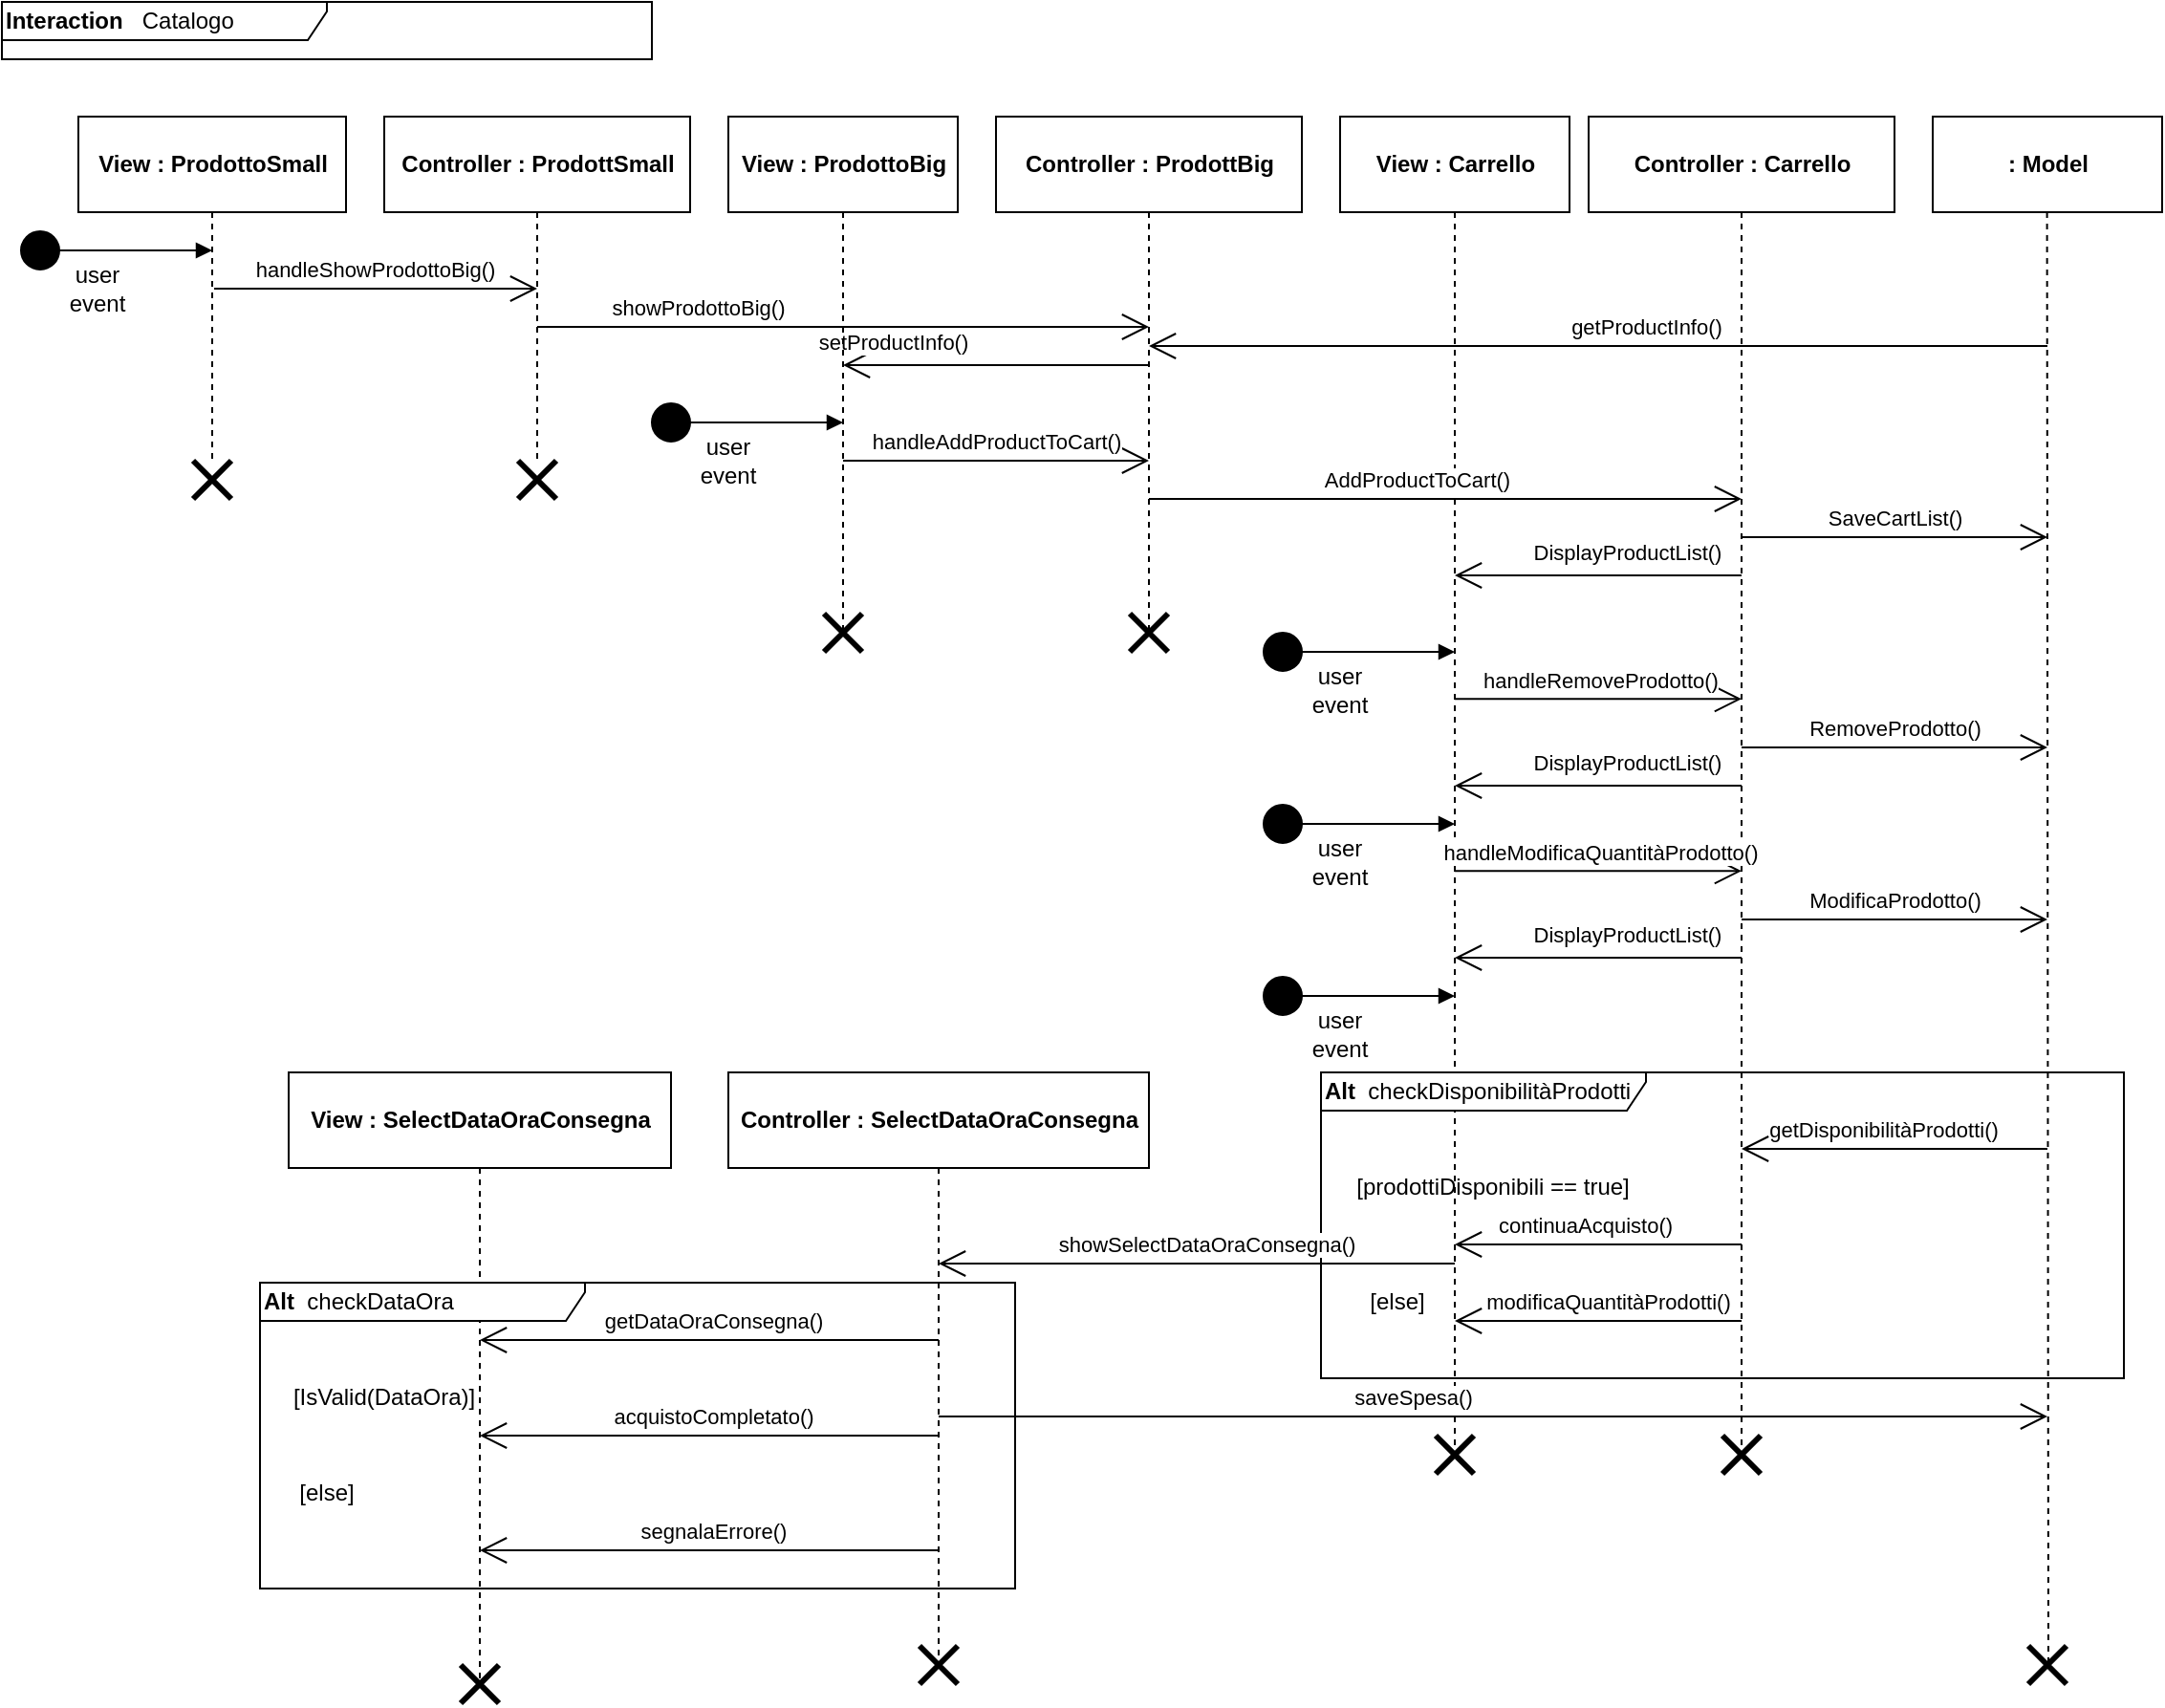 <mxfile version="13.4.2" type="device"><diagram name="Page-1" id="13e1069c-82ec-6db2-03f1-153e76fe0fe0"><mxGraphModel dx="1936" dy="900" grid="1" gridSize="10" guides="1" tooltips="1" connect="1" arrows="1" fold="1" page="1" pageScale="1" pageWidth="1100" pageHeight="850" background="#ffffff" math="0" shadow="0"><root><mxCell id="0"/><mxCell id="1" parent="0"/><mxCell id="kP78xdsFcmrVwoQOfYKP-19" value="&lt;b&gt;Interaction&amp;nbsp;&amp;nbsp;&lt;/b&gt; Catalogo" style="shape=umlFrame;whiteSpace=wrap;html=1;width=170;height=20;align=left;" vertex="1" parent="1"><mxGeometry width="340" height="30" as="geometry"/></mxCell><mxCell id="kP78xdsFcmrVwoQOfYKP-22" value="&lt;b&gt;View : ProdottoSmall&lt;/b&gt;" style="html=1;" vertex="1" parent="1"><mxGeometry x="40" y="60" width="140" height="50" as="geometry"/></mxCell><mxCell id="kP78xdsFcmrVwoQOfYKP-23" value="&lt;b&gt;View : Carrello&lt;/b&gt;" style="html=1;" vertex="1" parent="1"><mxGeometry x="700" y="60" width="120" height="50" as="geometry"/></mxCell><mxCell id="kP78xdsFcmrVwoQOfYKP-24" value="" style="endArrow=none;dashed=1;html=1;exitX=0.5;exitY=1;exitDx=0;exitDy=0;" edge="1" parent="1" source="kP78xdsFcmrVwoQOfYKP-23"><mxGeometry width="50" height="50" relative="1" as="geometry"><mxPoint x="597" y="147" as="sourcePoint"/><mxPoint x="760" y="760" as="targetPoint"/></mxGeometry></mxCell><mxCell id="kP78xdsFcmrVwoQOfYKP-27" value="" style="shape=mxgraph.bpmn.shape;html=1;verticalLabelPosition=bottom;labelBackgroundColor=#ffffff;verticalAlign=top;align=center;perimeter=ellipsePerimeter;outlineConnect=0;outline=standard;symbol=general;fillColor=#000000;" vertex="1" parent="1"><mxGeometry x="10" y="120" width="20" height="20" as="geometry"/></mxCell><mxCell id="kP78xdsFcmrVwoQOfYKP-28" value="&lt;div&gt;user event&lt;/div&gt;" style="text;html=1;strokeColor=none;fillColor=none;align=center;verticalAlign=middle;whiteSpace=wrap;rounded=0;" vertex="1" parent="1"><mxGeometry x="30" y="140" width="40" height="20" as="geometry"/></mxCell><mxCell id="kP78xdsFcmrVwoQOfYKP-30" value="&lt;b&gt;Controller : ProdottSmall &lt;/b&gt;" style="html=1;" vertex="1" parent="1"><mxGeometry x="200" y="60" width="160" height="50" as="geometry"/></mxCell><mxCell id="kP78xdsFcmrVwoQOfYKP-31" value="" style="endArrow=open;endFill=1;endSize=12;html=1;" edge="1" parent="1"><mxGeometry width="160" relative="1" as="geometry"><mxPoint x="111" y="150" as="sourcePoint"/><mxPoint x="280" y="150" as="targetPoint"/></mxGeometry></mxCell><mxCell id="kP78xdsFcmrVwoQOfYKP-32" value="handleShowProdottoBig()" style="edgeLabel;html=1;align=center;verticalAlign=middle;resizable=0;points=[];" vertex="1" connectable="0" parent="kP78xdsFcmrVwoQOfYKP-31"><mxGeometry x="-0.2" y="-1" relative="1" as="geometry"><mxPoint x="15.86" y="-11" as="offset"/></mxGeometry></mxCell><mxCell id="kP78xdsFcmrVwoQOfYKP-33" value="" style="html=1;verticalAlign=bottom;endArrow=block;exitX=1;exitY=0.5;exitDx=0;exitDy=0;" edge="1" parent="1" source="kP78xdsFcmrVwoQOfYKP-27"><mxGeometry width="80" relative="1" as="geometry"><mxPoint x="80" y="140" as="sourcePoint"/><mxPoint x="110" y="130" as="targetPoint"/></mxGeometry></mxCell><mxCell id="kP78xdsFcmrVwoQOfYKP-34" value="" style="shape=umlDestroy;whiteSpace=wrap;html=1;strokeWidth=3;fillColor=#000000;" vertex="1" parent="1"><mxGeometry x="100" y="240" width="20" height="20" as="geometry"/></mxCell><mxCell id="kP78xdsFcmrVwoQOfYKP-35" value="" style="endArrow=none;dashed=1;html=1;exitX=0.5;exitY=1;exitDx=0;exitDy=0;" edge="1" parent="1" source="kP78xdsFcmrVwoQOfYKP-22" target="kP78xdsFcmrVwoQOfYKP-34"><mxGeometry width="50" height="50" relative="1" as="geometry"><mxPoint x="114" y="150" as="sourcePoint"/><mxPoint x="114" y="160" as="targetPoint"/></mxGeometry></mxCell><mxCell id="kP78xdsFcmrVwoQOfYKP-37" value="&lt;div&gt;&lt;b&gt;: Model&lt;/b&gt;&lt;/div&gt;" style="html=1;" vertex="1" parent="1"><mxGeometry x="1010" y="60" width="120" height="50" as="geometry"/></mxCell><mxCell id="kP78xdsFcmrVwoQOfYKP-39" value="&lt;b&gt;View : ProdottoBig&lt;/b&gt;" style="html=1;" vertex="1" parent="1"><mxGeometry x="380" y="60" width="120" height="50" as="geometry"/></mxCell><mxCell id="kP78xdsFcmrVwoQOfYKP-42" value="" style="endArrow=none;dashed=1;html=1;exitX=0.5;exitY=1;exitDx=0;exitDy=0;" edge="1" parent="1" source="kP78xdsFcmrVwoQOfYKP-43"><mxGeometry width="50" height="50" relative="1" as="geometry"><mxPoint x="548.64" y="110" as="sourcePoint"/><mxPoint x="600" y="330" as="targetPoint"/></mxGeometry></mxCell><mxCell id="kP78xdsFcmrVwoQOfYKP-43" value="&lt;b&gt;Controller : ProdottBig &lt;/b&gt;" style="html=1;" vertex="1" parent="1"><mxGeometry x="520" y="60" width="160" height="50" as="geometry"/></mxCell><mxCell id="kP78xdsFcmrVwoQOfYKP-44" value="" style="endArrow=open;endFill=1;endSize=12;html=1;" edge="1" parent="1"><mxGeometry width="160" relative="1" as="geometry"><mxPoint x="600" y="190" as="sourcePoint"/><mxPoint x="440" y="190" as="targetPoint"/></mxGeometry></mxCell><mxCell id="kP78xdsFcmrVwoQOfYKP-45" value="setProductInfo()" style="edgeLabel;html=1;align=center;verticalAlign=middle;resizable=0;points=[];" vertex="1" connectable="0" parent="kP78xdsFcmrVwoQOfYKP-44"><mxGeometry x="-0.2" y="-1" relative="1" as="geometry"><mxPoint x="-70" y="-11" as="offset"/></mxGeometry></mxCell><mxCell id="kP78xdsFcmrVwoQOfYKP-47" value="" style="shape=umlDestroy;whiteSpace=wrap;html=1;strokeWidth=3;fillColor=#000000;" vertex="1" parent="1"><mxGeometry x="430" y="320" width="20" height="20" as="geometry"/></mxCell><mxCell id="kP78xdsFcmrVwoQOfYKP-48" value="" style="endArrow=none;dashed=1;html=1;exitX=0.5;exitY=1;exitDx=0;exitDy=0;" edge="1" parent="1" source="kP78xdsFcmrVwoQOfYKP-39"><mxGeometry width="50" height="50" relative="1" as="geometry"><mxPoint x="444" y="150" as="sourcePoint"/><mxPoint x="440" y="330" as="targetPoint"/></mxGeometry></mxCell><mxCell id="kP78xdsFcmrVwoQOfYKP-49" value="" style="endArrow=open;endFill=1;endSize=12;html=1;" edge="1" parent="1"><mxGeometry width="160" relative="1" as="geometry"><mxPoint x="280" y="170" as="sourcePoint"/><mxPoint x="600" y="170" as="targetPoint"/></mxGeometry></mxCell><mxCell id="kP78xdsFcmrVwoQOfYKP-50" value="showProdottoBig()" style="edgeLabel;html=1;align=center;verticalAlign=middle;resizable=0;points=[];" vertex="1" connectable="0" parent="kP78xdsFcmrVwoQOfYKP-49"><mxGeometry x="-0.2" y="-1" relative="1" as="geometry"><mxPoint x="-44.14" y="-11" as="offset"/></mxGeometry></mxCell><mxCell id="kP78xdsFcmrVwoQOfYKP-51" value="" style="endArrow=none;dashed=1;html=1;exitX=0.5;exitY=1;exitDx=0;exitDy=0;entryX=0.525;entryY=0.433;entryDx=0;entryDy=0;entryPerimeter=0;" edge="1" parent="1" target="kP78xdsFcmrVwoQOfYKP-114"><mxGeometry width="50" height="50" relative="1" as="geometry"><mxPoint x="1069.8" y="110" as="sourcePoint"/><mxPoint x="1070" y="750" as="targetPoint"/></mxGeometry></mxCell><mxCell id="kP78xdsFcmrVwoQOfYKP-52" value="" style="endArrow=open;endFill=1;endSize=12;html=1;" edge="1" parent="1"><mxGeometry width="160" relative="1" as="geometry"><mxPoint x="1070" y="180" as="sourcePoint"/><mxPoint x="600" y="180" as="targetPoint"/></mxGeometry></mxCell><mxCell id="kP78xdsFcmrVwoQOfYKP-53" value="getProductInfo()" style="edgeLabel;html=1;align=center;verticalAlign=middle;resizable=0;points=[];" vertex="1" connectable="0" parent="kP78xdsFcmrVwoQOfYKP-52"><mxGeometry x="-0.2" y="-1" relative="1" as="geometry"><mxPoint x="-22" y="-9" as="offset"/></mxGeometry></mxCell><mxCell id="kP78xdsFcmrVwoQOfYKP-54" value="" style="endArrow=none;dashed=1;html=1;exitX=0.5;exitY=1;exitDx=0;exitDy=0;" edge="1" parent="1" source="kP78xdsFcmrVwoQOfYKP-55"><mxGeometry width="50" height="50" relative="1" as="geometry"><mxPoint x="858.64" y="110" as="sourcePoint"/><mxPoint x="910" y="760" as="targetPoint"/></mxGeometry></mxCell><mxCell id="kP78xdsFcmrVwoQOfYKP-55" value="&lt;b&gt;Controller : Carrello &lt;/b&gt;" style="html=1;" vertex="1" parent="1"><mxGeometry x="830" y="60" width="160" height="50" as="geometry"/></mxCell><mxCell id="kP78xdsFcmrVwoQOfYKP-57" value="" style="endArrow=open;endFill=1;endSize=12;html=1;" edge="1" parent="1"><mxGeometry width="160" relative="1" as="geometry"><mxPoint x="440" y="240" as="sourcePoint"/><mxPoint x="600" y="240" as="targetPoint"/></mxGeometry></mxCell><mxCell id="kP78xdsFcmrVwoQOfYKP-58" value="handleAddProductToCart()" style="edgeLabel;html=1;align=center;verticalAlign=middle;resizable=0;points=[];" vertex="1" connectable="0" parent="kP78xdsFcmrVwoQOfYKP-57"><mxGeometry x="-0.2" y="-1" relative="1" as="geometry"><mxPoint x="15.86" y="-11" as="offset"/></mxGeometry></mxCell><mxCell id="kP78xdsFcmrVwoQOfYKP-59" value="" style="endArrow=open;endFill=1;endSize=12;html=1;" edge="1" parent="1"><mxGeometry width="160" relative="1" as="geometry"><mxPoint x="600" y="260" as="sourcePoint"/><mxPoint x="910" y="260" as="targetPoint"/></mxGeometry></mxCell><mxCell id="kP78xdsFcmrVwoQOfYKP-60" value="AddProductToCart()" style="edgeLabel;html=1;align=center;verticalAlign=middle;resizable=0;points=[];" vertex="1" connectable="0" parent="kP78xdsFcmrVwoQOfYKP-59"><mxGeometry x="-0.2" y="-1" relative="1" as="geometry"><mxPoint x="15.86" y="-11" as="offset"/></mxGeometry></mxCell><mxCell id="kP78xdsFcmrVwoQOfYKP-61" value="" style="endArrow=open;endFill=1;endSize=12;html=1;" edge="1" parent="1"><mxGeometry width="160" relative="1" as="geometry"><mxPoint x="910" y="280" as="sourcePoint"/><mxPoint x="1070" y="280" as="targetPoint"/></mxGeometry></mxCell><mxCell id="kP78xdsFcmrVwoQOfYKP-62" value="SaveCartList()" style="edgeLabel;html=1;align=center;verticalAlign=middle;resizable=0;points=[];" vertex="1" connectable="0" parent="kP78xdsFcmrVwoQOfYKP-61"><mxGeometry x="-0.2" y="-1" relative="1" as="geometry"><mxPoint x="15.86" y="-11" as="offset"/></mxGeometry></mxCell><mxCell id="kP78xdsFcmrVwoQOfYKP-63" value="" style="endArrow=open;endFill=1;endSize=12;html=1;" edge="1" parent="1"><mxGeometry width="160" relative="1" as="geometry"><mxPoint x="910" y="300" as="sourcePoint"/><mxPoint x="760" y="300" as="targetPoint"/></mxGeometry></mxCell><mxCell id="kP78xdsFcmrVwoQOfYKP-64" value="DisplayProductList()" style="edgeLabel;html=1;align=center;verticalAlign=middle;resizable=0;points=[];" vertex="1" connectable="0" parent="kP78xdsFcmrVwoQOfYKP-63"><mxGeometry x="-0.2" y="-1" relative="1" as="geometry"><mxPoint y="-11" as="offset"/></mxGeometry></mxCell><mxCell id="kP78xdsFcmrVwoQOfYKP-65" value="" style="endArrow=open;endFill=1;endSize=12;html=1;" edge="1" parent="1"><mxGeometry width="160" relative="1" as="geometry"><mxPoint x="760" y="364.66" as="sourcePoint"/><mxPoint x="910" y="364.66" as="targetPoint"/></mxGeometry></mxCell><mxCell id="kP78xdsFcmrVwoQOfYKP-66" value="handleRemoveProdotto()" style="edgeLabel;html=1;align=center;verticalAlign=middle;resizable=0;points=[];" vertex="1" connectable="0" parent="kP78xdsFcmrVwoQOfYKP-65"><mxGeometry x="-0.2" y="-1" relative="1" as="geometry"><mxPoint x="15.86" y="-11" as="offset"/></mxGeometry></mxCell><mxCell id="kP78xdsFcmrVwoQOfYKP-69" value="" style="shape=mxgraph.bpmn.shape;html=1;verticalLabelPosition=bottom;labelBackgroundColor=#ffffff;verticalAlign=top;align=center;perimeter=ellipsePerimeter;outlineConnect=0;outline=standard;symbol=general;fillColor=#000000;" vertex="1" parent="1"><mxGeometry x="340" y="210" width="20" height="20" as="geometry"/></mxCell><mxCell id="kP78xdsFcmrVwoQOfYKP-70" value="&lt;div&gt;user event&lt;/div&gt;" style="text;html=1;strokeColor=none;fillColor=none;align=center;verticalAlign=middle;whiteSpace=wrap;rounded=0;" vertex="1" parent="1"><mxGeometry x="360" y="230" width="40" height="20" as="geometry"/></mxCell><mxCell id="kP78xdsFcmrVwoQOfYKP-71" value="" style="html=1;verticalAlign=bottom;endArrow=block;exitX=1;exitY=0.5;exitDx=0;exitDy=0;" edge="1" parent="1" source="kP78xdsFcmrVwoQOfYKP-69"><mxGeometry width="80" relative="1" as="geometry"><mxPoint x="410" y="230" as="sourcePoint"/><mxPoint x="440" y="220" as="targetPoint"/></mxGeometry></mxCell><mxCell id="kP78xdsFcmrVwoQOfYKP-72" value="&lt;b&gt;Alt&amp;nbsp; &lt;/b&gt;checkDisponibilitàProdotti" style="shape=umlFrame;whiteSpace=wrap;html=1;width=170;height=20;align=left;" vertex="1" parent="1"><mxGeometry x="690" y="560" width="420" height="160" as="geometry"/></mxCell><mxCell id="kP78xdsFcmrVwoQOfYKP-73" value="[prodottiDisponibili == true]" style="text;html=1;strokeColor=none;fillColor=none;align=center;verticalAlign=middle;whiteSpace=wrap;rounded=0;" vertex="1" parent="1"><mxGeometry x="700" y="610" width="160" height="20" as="geometry"/></mxCell><mxCell id="kP78xdsFcmrVwoQOfYKP-74" value="" style="endArrow=open;endFill=1;endSize=12;html=1;" edge="1" parent="1"><mxGeometry width="160" relative="1" as="geometry"><mxPoint x="1070" y="600" as="sourcePoint"/><mxPoint x="910" y="600" as="targetPoint"/></mxGeometry></mxCell><mxCell id="kP78xdsFcmrVwoQOfYKP-75" value="getDisponibilitàProdotti()" style="edgeLabel;html=1;align=center;verticalAlign=middle;resizable=0;points=[];" vertex="1" connectable="0" parent="kP78xdsFcmrVwoQOfYKP-74"><mxGeometry x="-0.2" y="-1" relative="1" as="geometry"><mxPoint x="-22" y="-9" as="offset"/></mxGeometry></mxCell><mxCell id="kP78xdsFcmrVwoQOfYKP-76" value="" style="endArrow=open;endFill=1;endSize=12;html=1;" edge="1" parent="1"><mxGeometry width="160" relative="1" as="geometry"><mxPoint x="910" y="650" as="sourcePoint"/><mxPoint x="760" y="650" as="targetPoint"/></mxGeometry></mxCell><mxCell id="kP78xdsFcmrVwoQOfYKP-77" value="continuaAcquisto()" style="edgeLabel;html=1;align=center;verticalAlign=middle;resizable=0;points=[];" vertex="1" connectable="0" parent="kP78xdsFcmrVwoQOfYKP-76"><mxGeometry x="-0.2" y="-1" relative="1" as="geometry"><mxPoint x="-22" y="-9" as="offset"/></mxGeometry></mxCell><mxCell id="kP78xdsFcmrVwoQOfYKP-78" value="[else]" style="text;html=1;strokeColor=none;fillColor=none;align=center;verticalAlign=middle;whiteSpace=wrap;rounded=0;" vertex="1" parent="1"><mxGeometry x="710" y="670" width="40" height="20" as="geometry"/></mxCell><mxCell id="kP78xdsFcmrVwoQOfYKP-79" value="" style="endArrow=open;endFill=1;endSize=12;html=1;" edge="1" parent="1"><mxGeometry width="160" relative="1" as="geometry"><mxPoint x="910" y="690" as="sourcePoint"/><mxPoint x="760" y="690" as="targetPoint"/></mxGeometry></mxCell><mxCell id="kP78xdsFcmrVwoQOfYKP-80" value="modificaQuantitàProdotti()" style="edgeLabel;html=1;align=center;verticalAlign=middle;resizable=0;points=[];" vertex="1" connectable="0" parent="kP78xdsFcmrVwoQOfYKP-79"><mxGeometry x="-0.2" y="-1" relative="1" as="geometry"><mxPoint x="-10" y="-9" as="offset"/></mxGeometry></mxCell><mxCell id="kP78xdsFcmrVwoQOfYKP-81" value="" style="shape=mxgraph.bpmn.shape;html=1;verticalLabelPosition=bottom;labelBackgroundColor=#ffffff;verticalAlign=top;align=center;perimeter=ellipsePerimeter;outlineConnect=0;outline=standard;symbol=general;fillColor=#000000;" vertex="1" parent="1"><mxGeometry x="660" y="510" width="20" height="20" as="geometry"/></mxCell><mxCell id="kP78xdsFcmrVwoQOfYKP-82" value="&lt;div&gt;user event&lt;/div&gt;" style="text;html=1;strokeColor=none;fillColor=none;align=center;verticalAlign=middle;whiteSpace=wrap;rounded=0;" vertex="1" parent="1"><mxGeometry x="680" y="530" width="40" height="20" as="geometry"/></mxCell><mxCell id="kP78xdsFcmrVwoQOfYKP-83" value="" style="html=1;verticalAlign=bottom;endArrow=block;exitX=1;exitY=0.5;exitDx=0;exitDy=0;" edge="1" parent="1" source="kP78xdsFcmrVwoQOfYKP-81"><mxGeometry width="80" relative="1" as="geometry"><mxPoint x="730" y="530" as="sourcePoint"/><mxPoint x="760" y="520" as="targetPoint"/></mxGeometry></mxCell><mxCell id="kP78xdsFcmrVwoQOfYKP-84" value="" style="shape=mxgraph.bpmn.shape;html=1;verticalLabelPosition=bottom;labelBackgroundColor=#ffffff;verticalAlign=top;align=center;perimeter=ellipsePerimeter;outlineConnect=0;outline=standard;symbol=general;fillColor=#000000;" vertex="1" parent="1"><mxGeometry x="660" y="330" width="20" height="20" as="geometry"/></mxCell><mxCell id="kP78xdsFcmrVwoQOfYKP-85" value="&lt;div&gt;user event&lt;/div&gt;" style="text;html=1;strokeColor=none;fillColor=none;align=center;verticalAlign=middle;whiteSpace=wrap;rounded=0;" vertex="1" parent="1"><mxGeometry x="680" y="350" width="40" height="20" as="geometry"/></mxCell><mxCell id="kP78xdsFcmrVwoQOfYKP-86" value="" style="html=1;verticalAlign=bottom;endArrow=block;exitX=1;exitY=0.5;exitDx=0;exitDy=0;" edge="1" parent="1" source="kP78xdsFcmrVwoQOfYKP-84"><mxGeometry width="80" relative="1" as="geometry"><mxPoint x="730" y="350" as="sourcePoint"/><mxPoint x="760" y="340" as="targetPoint"/></mxGeometry></mxCell><mxCell id="kP78xdsFcmrVwoQOfYKP-87" value="" style="endArrow=open;endFill=1;endSize=12;html=1;" edge="1" parent="1"><mxGeometry width="160" relative="1" as="geometry"><mxPoint x="910.0" y="390.0" as="sourcePoint"/><mxPoint x="1070" y="390" as="targetPoint"/></mxGeometry></mxCell><mxCell id="kP78xdsFcmrVwoQOfYKP-88" value="RemoveProdotto()" style="edgeLabel;html=1;align=center;verticalAlign=middle;resizable=0;points=[];" vertex="1" connectable="0" parent="kP78xdsFcmrVwoQOfYKP-87"><mxGeometry x="-0.2" y="-1" relative="1" as="geometry"><mxPoint x="15.86" y="-11" as="offset"/></mxGeometry></mxCell><mxCell id="kP78xdsFcmrVwoQOfYKP-89" value="" style="endArrow=open;endFill=1;endSize=12;html=1;" edge="1" parent="1"><mxGeometry width="160" relative="1" as="geometry"><mxPoint x="910" y="410" as="sourcePoint"/><mxPoint x="760.0" y="410" as="targetPoint"/></mxGeometry></mxCell><mxCell id="kP78xdsFcmrVwoQOfYKP-90" value="DisplayProductList()" style="edgeLabel;html=1;align=center;verticalAlign=middle;resizable=0;points=[];" vertex="1" connectable="0" parent="kP78xdsFcmrVwoQOfYKP-89"><mxGeometry x="-0.2" y="-1" relative="1" as="geometry"><mxPoint y="-11" as="offset"/></mxGeometry></mxCell><mxCell id="kP78xdsFcmrVwoQOfYKP-91" value="" style="endArrow=open;endFill=1;endSize=12;html=1;" edge="1" parent="1"><mxGeometry width="160" relative="1" as="geometry"><mxPoint x="760.0" y="454.66" as="sourcePoint"/><mxPoint x="910" y="454.66" as="targetPoint"/></mxGeometry></mxCell><mxCell id="kP78xdsFcmrVwoQOfYKP-92" value="handleModificaQuantitàProdotto()" style="edgeLabel;html=1;align=center;verticalAlign=middle;resizable=0;points=[];" vertex="1" connectable="0" parent="kP78xdsFcmrVwoQOfYKP-91"><mxGeometry x="-0.2" y="-1" relative="1" as="geometry"><mxPoint x="15.86" y="-11" as="offset"/></mxGeometry></mxCell><mxCell id="kP78xdsFcmrVwoQOfYKP-93" value="" style="shape=mxgraph.bpmn.shape;html=1;verticalLabelPosition=bottom;labelBackgroundColor=#ffffff;verticalAlign=top;align=center;perimeter=ellipsePerimeter;outlineConnect=0;outline=standard;symbol=general;fillColor=#000000;" vertex="1" parent="1"><mxGeometry x="660" y="420" width="20" height="20" as="geometry"/></mxCell><mxCell id="kP78xdsFcmrVwoQOfYKP-94" value="&lt;div&gt;user event&lt;/div&gt;" style="text;html=1;strokeColor=none;fillColor=none;align=center;verticalAlign=middle;whiteSpace=wrap;rounded=0;" vertex="1" parent="1"><mxGeometry x="680" y="440" width="40" height="20" as="geometry"/></mxCell><mxCell id="kP78xdsFcmrVwoQOfYKP-95" value="" style="html=1;verticalAlign=bottom;endArrow=block;exitX=1;exitY=0.5;exitDx=0;exitDy=0;" edge="1" parent="1" source="kP78xdsFcmrVwoQOfYKP-93"><mxGeometry width="80" relative="1" as="geometry"><mxPoint x="730" y="440" as="sourcePoint"/><mxPoint x="760.0" y="430" as="targetPoint"/></mxGeometry></mxCell><mxCell id="kP78xdsFcmrVwoQOfYKP-96" value="" style="endArrow=open;endFill=1;endSize=12;html=1;" edge="1" parent="1"><mxGeometry width="160" relative="1" as="geometry"><mxPoint x="910" y="480" as="sourcePoint"/><mxPoint x="1070" y="480" as="targetPoint"/></mxGeometry></mxCell><mxCell id="kP78xdsFcmrVwoQOfYKP-97" value="ModificaProdotto()" style="edgeLabel;html=1;align=center;verticalAlign=middle;resizable=0;points=[];" vertex="1" connectable="0" parent="kP78xdsFcmrVwoQOfYKP-96"><mxGeometry x="-0.2" y="-1" relative="1" as="geometry"><mxPoint x="15.86" y="-11" as="offset"/></mxGeometry></mxCell><mxCell id="kP78xdsFcmrVwoQOfYKP-98" value="" style="endArrow=open;endFill=1;endSize=12;html=1;" edge="1" parent="1"><mxGeometry width="160" relative="1" as="geometry"><mxPoint x="910" y="500" as="sourcePoint"/><mxPoint x="760.0" y="500" as="targetPoint"/></mxGeometry></mxCell><mxCell id="kP78xdsFcmrVwoQOfYKP-99" value="DisplayProductList()" style="edgeLabel;html=1;align=center;verticalAlign=middle;resizable=0;points=[];" vertex="1" connectable="0" parent="kP78xdsFcmrVwoQOfYKP-98"><mxGeometry x="-0.2" y="-1" relative="1" as="geometry"><mxPoint y="-11" as="offset"/></mxGeometry></mxCell><mxCell id="kP78xdsFcmrVwoQOfYKP-101" value="" style="endArrow=none;dashed=1;html=1;exitX=0.5;exitY=1;exitDx=0;exitDy=0;" edge="1" parent="1" source="kP78xdsFcmrVwoQOfYKP-30"><mxGeometry width="50" height="50" relative="1" as="geometry"><mxPoint x="280" y="110" as="sourcePoint"/><mxPoint x="280" y="240" as="targetPoint"/></mxGeometry></mxCell><mxCell id="kP78xdsFcmrVwoQOfYKP-102" value="" style="shape=umlDestroy;whiteSpace=wrap;html=1;strokeWidth=3;fillColor=#000000;" vertex="1" parent="1"><mxGeometry x="270" y="240" width="20" height="20" as="geometry"/></mxCell><mxCell id="kP78xdsFcmrVwoQOfYKP-103" value="" style="shape=umlDestroy;whiteSpace=wrap;html=1;strokeWidth=3;fillColor=#000000;" vertex="1" parent="1"><mxGeometry x="590" y="320" width="20" height="20" as="geometry"/></mxCell><mxCell id="kP78xdsFcmrVwoQOfYKP-104" value="&lt;b&gt;View : SelectDataOraConsegna&lt;br&gt;&lt;/b&gt;" style="html=1;" vertex="1" parent="1"><mxGeometry x="150" y="560" width="200" height="50" as="geometry"/></mxCell><mxCell id="kP78xdsFcmrVwoQOfYKP-105" value="&lt;b&gt;Controller : &lt;/b&gt;&lt;b&gt;SelectDataOraConsegna&lt;/b&gt;" style="html=1;" vertex="1" parent="1"><mxGeometry x="380" y="560" width="220" height="50" as="geometry"/></mxCell><mxCell id="kP78xdsFcmrVwoQOfYKP-106" value="" style="endArrow=none;dashed=1;html=1;exitX=0.5;exitY=1;exitDx=0;exitDy=0;" edge="1" parent="1" source="kP78xdsFcmrVwoQOfYKP-104"><mxGeometry width="50" height="50" relative="1" as="geometry"><mxPoint x="284" y="650" as="sourcePoint"/><mxPoint x="250" y="880" as="targetPoint"/></mxGeometry></mxCell><mxCell id="kP78xdsFcmrVwoQOfYKP-107" value="" style="endArrow=none;dashed=1;html=1;exitX=0.5;exitY=1;exitDx=0;exitDy=0;" edge="1" parent="1" source="kP78xdsFcmrVwoQOfYKP-105"><mxGeometry width="50" height="50" relative="1" as="geometry"><mxPoint x="460" y="610" as="sourcePoint"/><mxPoint x="490" y="870" as="targetPoint"/></mxGeometry></mxCell><mxCell id="kP78xdsFcmrVwoQOfYKP-112" value="" style="endArrow=open;endFill=1;endSize=12;html=1;" edge="1" parent="1"><mxGeometry width="160" relative="1" as="geometry"><mxPoint x="760" y="660" as="sourcePoint"/><mxPoint x="490" y="660" as="targetPoint"/></mxGeometry></mxCell><mxCell id="kP78xdsFcmrVwoQOfYKP-113" value="showSelectDataOraConsegna()" style="edgeLabel;html=1;align=center;verticalAlign=middle;resizable=0;points=[];" vertex="1" connectable="0" parent="kP78xdsFcmrVwoQOfYKP-112"><mxGeometry x="-0.2" y="-1" relative="1" as="geometry"><mxPoint x="-22" y="-9" as="offset"/></mxGeometry></mxCell><mxCell id="kP78xdsFcmrVwoQOfYKP-114" value="" style="shape=umlDestroy;whiteSpace=wrap;html=1;strokeWidth=3;fillColor=#000000;" vertex="1" parent="1"><mxGeometry x="1060" y="860" width="20" height="20" as="geometry"/></mxCell><mxCell id="kP78xdsFcmrVwoQOfYKP-115" value="" style="shape=umlDestroy;whiteSpace=wrap;html=1;strokeWidth=3;fillColor=#000000;" vertex="1" parent="1"><mxGeometry x="900" y="750" width="20" height="20" as="geometry"/></mxCell><mxCell id="kP78xdsFcmrVwoQOfYKP-116" value="" style="shape=umlDestroy;whiteSpace=wrap;html=1;strokeWidth=3;fillColor=#000000;" vertex="1" parent="1"><mxGeometry x="750" y="750" width="20" height="20" as="geometry"/></mxCell><mxCell id="kP78xdsFcmrVwoQOfYKP-119" value="" style="endArrow=open;endFill=1;endSize=12;html=1;" edge="1" parent="1"><mxGeometry width="160" relative="1" as="geometry"><mxPoint x="490" y="700" as="sourcePoint"/><mxPoint x="250" y="700" as="targetPoint"/></mxGeometry></mxCell><mxCell id="kP78xdsFcmrVwoQOfYKP-120" value="getDataOraConsegna()" style="edgeLabel;html=1;align=center;verticalAlign=middle;resizable=0;points=[];" vertex="1" connectable="0" parent="kP78xdsFcmrVwoQOfYKP-119"><mxGeometry x="-0.2" y="-1" relative="1" as="geometry"><mxPoint x="-22" y="-9" as="offset"/></mxGeometry></mxCell><mxCell id="kP78xdsFcmrVwoQOfYKP-121" value="&lt;b&gt;Alt&amp;nbsp; &lt;/b&gt;checkDataOra" style="shape=umlFrame;whiteSpace=wrap;html=1;width=170;height=20;align=left;" vertex="1" parent="1"><mxGeometry x="135" y="670" width="395" height="160" as="geometry"/></mxCell><mxCell id="kP78xdsFcmrVwoQOfYKP-123" value="[IsValid(DataOra)]" style="text;html=1;strokeColor=none;fillColor=none;align=center;verticalAlign=middle;whiteSpace=wrap;rounded=0;" vertex="1" parent="1"><mxGeometry x="180" y="720" width="40" height="20" as="geometry"/></mxCell><mxCell id="kP78xdsFcmrVwoQOfYKP-128" value="" style="endArrow=open;endFill=1;endSize=12;html=1;" edge="1" parent="1"><mxGeometry width="160" relative="1" as="geometry"><mxPoint x="490" y="750" as="sourcePoint"/><mxPoint x="250" y="750" as="targetPoint"/></mxGeometry></mxCell><mxCell id="kP78xdsFcmrVwoQOfYKP-129" value="acquistoCompletato()" style="edgeLabel;html=1;align=center;verticalAlign=middle;resizable=0;points=[];" vertex="1" connectable="0" parent="kP78xdsFcmrVwoQOfYKP-128"><mxGeometry x="-0.2" y="-1" relative="1" as="geometry"><mxPoint x="-22" y="-9" as="offset"/></mxGeometry></mxCell><mxCell id="kP78xdsFcmrVwoQOfYKP-130" value="[else]" style="text;html=1;strokeColor=none;fillColor=none;align=center;verticalAlign=middle;whiteSpace=wrap;rounded=0;" vertex="1" parent="1"><mxGeometry x="150" y="770" width="40" height="20" as="geometry"/></mxCell><mxCell id="kP78xdsFcmrVwoQOfYKP-131" value="" style="endArrow=open;endFill=1;endSize=12;html=1;" edge="1" parent="1"><mxGeometry width="160" relative="1" as="geometry"><mxPoint x="490" y="810" as="sourcePoint"/><mxPoint x="250" y="810" as="targetPoint"/></mxGeometry></mxCell><mxCell id="kP78xdsFcmrVwoQOfYKP-132" value="segnalaErrore()" style="edgeLabel;html=1;align=center;verticalAlign=middle;resizable=0;points=[];" vertex="1" connectable="0" parent="kP78xdsFcmrVwoQOfYKP-131"><mxGeometry x="-0.2" y="-1" relative="1" as="geometry"><mxPoint x="-22" y="-9" as="offset"/></mxGeometry></mxCell><mxCell id="kP78xdsFcmrVwoQOfYKP-133" value="" style="shape=umlDestroy;whiteSpace=wrap;html=1;strokeWidth=3;fillColor=#000000;" vertex="1" parent="1"><mxGeometry x="480" y="860" width="20" height="20" as="geometry"/></mxCell><mxCell id="kP78xdsFcmrVwoQOfYKP-134" value="" style="shape=umlDestroy;whiteSpace=wrap;html=1;strokeWidth=3;fillColor=#000000;" vertex="1" parent="1"><mxGeometry x="240" y="870" width="20" height="20" as="geometry"/></mxCell><mxCell id="kP78xdsFcmrVwoQOfYKP-139" value="" style="endArrow=open;endFill=1;endSize=12;html=1;" edge="1" parent="1"><mxGeometry width="160" relative="1" as="geometry"><mxPoint x="490" y="740" as="sourcePoint"/><mxPoint x="1070" y="740" as="targetPoint"/></mxGeometry></mxCell><mxCell id="kP78xdsFcmrVwoQOfYKP-140" value="saveSpesa()" style="edgeLabel;html=1;align=center;verticalAlign=middle;resizable=0;points=[];" vertex="1" connectable="0" parent="kP78xdsFcmrVwoQOfYKP-139"><mxGeometry x="-0.2" y="-1" relative="1" as="geometry"><mxPoint x="15.86" y="-11" as="offset"/></mxGeometry></mxCell></root></mxGraphModel></diagram></mxfile>